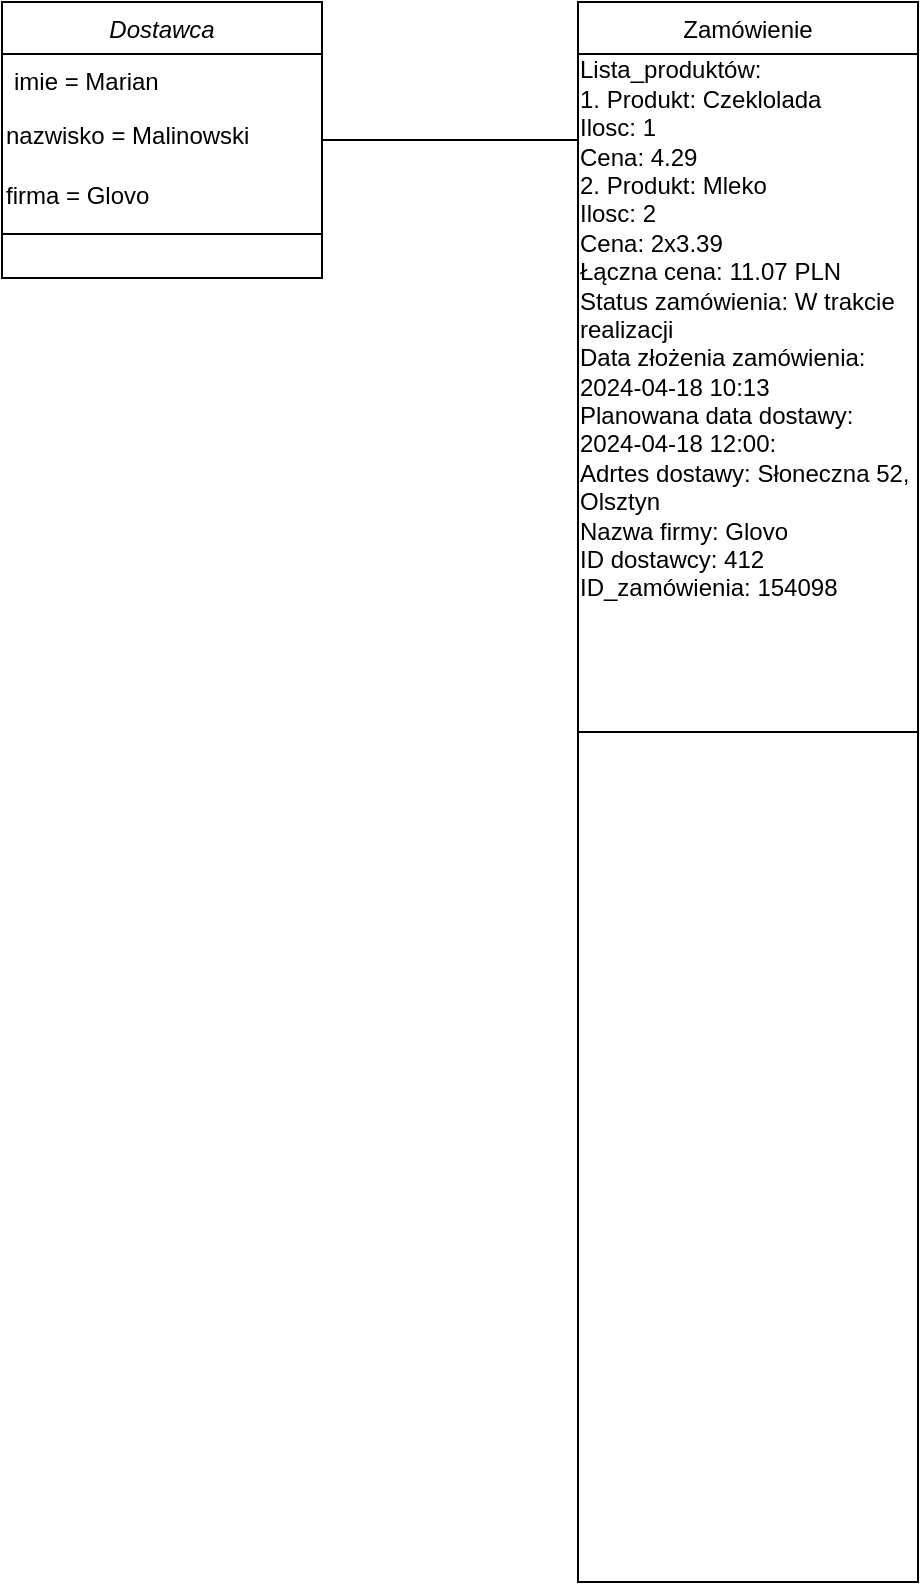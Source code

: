 <mxfile version="24.2.5" type="github">
  <diagram id="C5RBs43oDa-KdzZeNtuy" name="Page-1">
    <mxGraphModel dx="867" dy="476" grid="1" gridSize="10" guides="1" tooltips="1" connect="1" arrows="1" fold="1" page="1" pageScale="1" pageWidth="827" pageHeight="1169" math="0" shadow="0">
      <root>
        <mxCell id="WIyWlLk6GJQsqaUBKTNV-0" />
        <mxCell id="WIyWlLk6GJQsqaUBKTNV-1" parent="WIyWlLk6GJQsqaUBKTNV-0" />
        <mxCell id="zkfFHV4jXpPFQw0GAbJ--0" value="Dostawca" style="swimlane;fontStyle=2;align=center;verticalAlign=top;childLayout=stackLayout;horizontal=1;startSize=26;horizontalStack=0;resizeParent=1;resizeLast=0;collapsible=1;marginBottom=0;rounded=0;shadow=0;strokeWidth=1;" parent="WIyWlLk6GJQsqaUBKTNV-1" vertex="1">
          <mxGeometry x="220" y="120" width="160" height="138" as="geometry">
            <mxRectangle x="230" y="140" width="160" height="26" as="alternateBounds" />
          </mxGeometry>
        </mxCell>
        <mxCell id="zkfFHV4jXpPFQw0GAbJ--3" value="imie = Marian&#xa;" style="text;align=left;verticalAlign=top;spacingLeft=4;spacingRight=4;overflow=hidden;rotatable=0;points=[[0,0.5],[1,0.5]];portConstraint=eastwest;rounded=0;shadow=0;html=0;" parent="zkfFHV4jXpPFQw0GAbJ--0" vertex="1">
          <mxGeometry y="26" width="160" height="26" as="geometry" />
        </mxCell>
        <mxCell id="e5u3b3sne-NOry9ZG3tP-1" value="nazwisko = Malinowski" style="text;html=1;align=left;verticalAlign=middle;whiteSpace=wrap;rounded=0;" vertex="1" parent="zkfFHV4jXpPFQw0GAbJ--0">
          <mxGeometry y="52" width="160" height="30" as="geometry" />
        </mxCell>
        <mxCell id="e5u3b3sne-NOry9ZG3tP-2" value="firma = Glovo" style="text;html=1;align=left;verticalAlign=middle;whiteSpace=wrap;rounded=0;" vertex="1" parent="zkfFHV4jXpPFQw0GAbJ--0">
          <mxGeometry y="82" width="160" height="30" as="geometry" />
        </mxCell>
        <mxCell id="zkfFHV4jXpPFQw0GAbJ--4" value="" style="line;html=1;strokeWidth=1;align=left;verticalAlign=middle;spacingTop=-1;spacingLeft=3;spacingRight=3;rotatable=0;labelPosition=right;points=[];portConstraint=eastwest;" parent="zkfFHV4jXpPFQw0GAbJ--0" vertex="1">
          <mxGeometry y="112" width="160" height="8" as="geometry" />
        </mxCell>
        <mxCell id="zkfFHV4jXpPFQw0GAbJ--17" value="Zamówienie" style="swimlane;fontStyle=0;align=center;verticalAlign=top;childLayout=stackLayout;horizontal=1;startSize=26;horizontalStack=0;resizeParent=1;resizeLast=0;collapsible=1;marginBottom=0;rounded=0;shadow=0;strokeWidth=1;" parent="WIyWlLk6GJQsqaUBKTNV-1" vertex="1">
          <mxGeometry x="508" y="120" width="170" height="790" as="geometry">
            <mxRectangle x="550" y="140" width="160" height="26" as="alternateBounds" />
          </mxGeometry>
        </mxCell>
        <mxCell id="e5u3b3sne-NOry9ZG3tP-5" value="&lt;div style=&quot;text-align: left;&quot;&gt;&lt;span style=&quot;background-color: initial;&quot;&gt;Lista_produktów:&amp;nbsp;&lt;/span&gt;&lt;/div&gt;&lt;div style=&quot;text-align: left;&quot;&gt;1. Produkt: Czeklolada&lt;/div&gt;&lt;div style=&quot;text-align: left;&quot;&gt;Ilosc: 1&lt;/div&gt;&lt;div style=&quot;text-align: left;&quot;&gt;Cena: 4.29&lt;/div&gt;&lt;div style=&quot;text-align: left;&quot;&gt;2. Produkt: Mleko&lt;/div&gt;&lt;div style=&quot;text-align: left;&quot;&gt;Ilosc: 2&lt;/div&gt;&lt;div style=&quot;text-align: left;&quot;&gt;Cena: 2x3.39&lt;/div&gt;&lt;div style=&quot;text-align: left;&quot;&gt;Łączna cena: 11.07 PLN&lt;/div&gt;&lt;div style=&quot;text-align: left;&quot;&gt;Status zamówienia: W trakcie realizacji&lt;/div&gt;&lt;div style=&quot;text-align: left;&quot;&gt;Data złożenia zamówienia: 2024-04-18 10:13&lt;/div&gt;&lt;div style=&quot;text-align: left;&quot;&gt;Planowana data dostawy: 2024-04-18 12:00:&lt;/div&gt;&lt;div style=&quot;text-align: left;&quot;&gt;Adrtes dostawy: Słoneczna 52, Olsztyn&lt;/div&gt;&lt;div style=&quot;text-align: left;&quot;&gt;Nazwa firmy: Glovo&lt;/div&gt;&lt;div style=&quot;text-align: left;&quot;&gt;ID dostawcy: 412&lt;/div&gt;&lt;div style=&quot;text-align: left;&quot;&gt;&lt;span style=&quot;text-align: center;&quot;&gt;ID_zamówienia: 154098&lt;/span&gt;&lt;br&gt;&lt;/div&gt;&lt;div&gt;&lt;br&gt;&lt;/div&gt;&lt;div&gt;&lt;br&gt;&lt;/div&gt;" style="text;html=1;align=center;verticalAlign=middle;whiteSpace=wrap;rounded=0;" vertex="1" parent="zkfFHV4jXpPFQw0GAbJ--17">
          <mxGeometry y="26" width="170" height="304" as="geometry" />
        </mxCell>
        <mxCell id="zkfFHV4jXpPFQw0GAbJ--23" value="" style="line;html=1;strokeWidth=1;align=left;verticalAlign=middle;spacingTop=-1;spacingLeft=3;spacingRight=3;rotatable=0;labelPosition=right;points=[];portConstraint=eastwest;" parent="zkfFHV4jXpPFQw0GAbJ--17" vertex="1">
          <mxGeometry y="330" width="170" height="70" as="geometry" />
        </mxCell>
        <mxCell id="zkfFHV4jXpPFQw0GAbJ--26" value="" style="endArrow=none;shadow=0;strokeWidth=1;rounded=0;curved=0;endFill=0;edgeStyle=elbowEdgeStyle;elbow=vertical;" parent="WIyWlLk6GJQsqaUBKTNV-1" source="zkfFHV4jXpPFQw0GAbJ--0" target="zkfFHV4jXpPFQw0GAbJ--17" edge="1">
          <mxGeometry x="0.5" y="41" relative="1" as="geometry">
            <mxPoint x="380" y="192" as="sourcePoint" />
            <mxPoint x="540" y="192" as="targetPoint" />
            <mxPoint x="-40" y="32" as="offset" />
          </mxGeometry>
        </mxCell>
      </root>
    </mxGraphModel>
  </diagram>
</mxfile>
